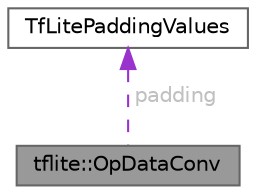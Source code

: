 digraph "tflite::OpDataConv"
{
 // LATEX_PDF_SIZE
  bgcolor="transparent";
  edge [fontname=Helvetica,fontsize=10,labelfontname=Helvetica,labelfontsize=10];
  node [fontname=Helvetica,fontsize=10,shape=box,height=0.2,width=0.4];
  Node1 [id="Node000001",label="tflite::OpDataConv",height=0.2,width=0.4,color="gray40", fillcolor="grey60", style="filled", fontcolor="black",tooltip=" "];
  Node2 -> Node1 [id="edge2_Node000001_Node000002",dir="back",color="darkorchid3",style="dashed",tooltip=" ",label=" padding",fontcolor="grey" ];
  Node2 [id="Node000002",label="TfLitePaddingValues",height=0.2,width=0.4,color="gray40", fillcolor="white", style="filled",URL="$struct_tf_lite_padding_values.html",tooltip=" "];
}
